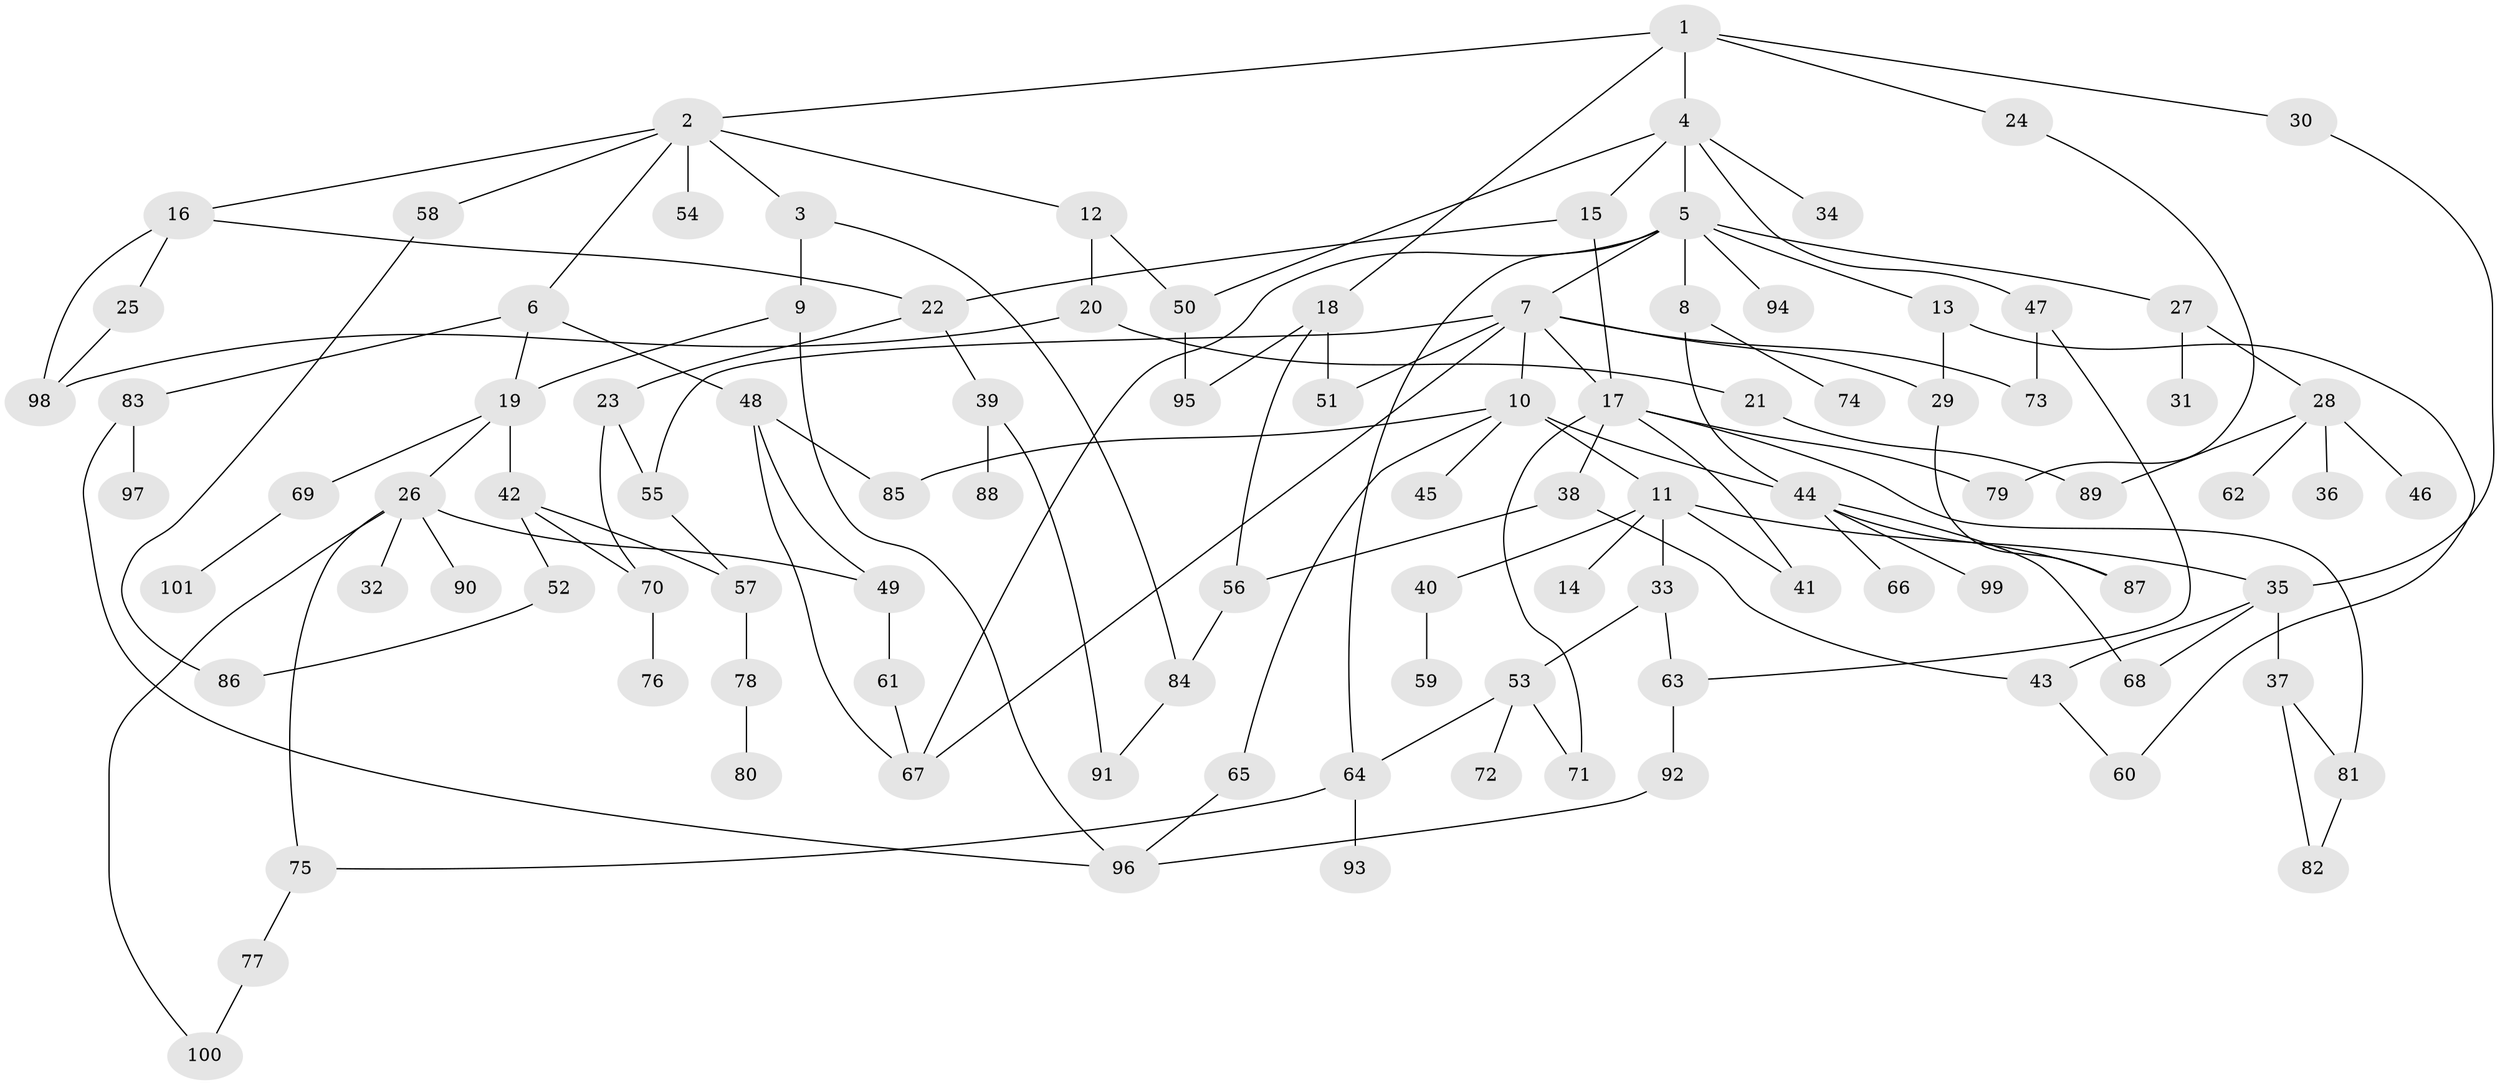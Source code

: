 // coarse degree distribution, {17: 0.02, 7: 0.04, 4: 0.04, 9: 0.04, 5: 0.08, 3: 0.22, 1: 0.3, 6: 0.04, 11: 0.02, 2: 0.2}
// Generated by graph-tools (version 1.1) at 2025/16/03/04/25 18:16:50]
// undirected, 101 vertices, 141 edges
graph export_dot {
graph [start="1"]
  node [color=gray90,style=filled];
  1;
  2;
  3;
  4;
  5;
  6;
  7;
  8;
  9;
  10;
  11;
  12;
  13;
  14;
  15;
  16;
  17;
  18;
  19;
  20;
  21;
  22;
  23;
  24;
  25;
  26;
  27;
  28;
  29;
  30;
  31;
  32;
  33;
  34;
  35;
  36;
  37;
  38;
  39;
  40;
  41;
  42;
  43;
  44;
  45;
  46;
  47;
  48;
  49;
  50;
  51;
  52;
  53;
  54;
  55;
  56;
  57;
  58;
  59;
  60;
  61;
  62;
  63;
  64;
  65;
  66;
  67;
  68;
  69;
  70;
  71;
  72;
  73;
  74;
  75;
  76;
  77;
  78;
  79;
  80;
  81;
  82;
  83;
  84;
  85;
  86;
  87;
  88;
  89;
  90;
  91;
  92;
  93;
  94;
  95;
  96;
  97;
  98;
  99;
  100;
  101;
  1 -- 2;
  1 -- 4;
  1 -- 18;
  1 -- 24;
  1 -- 30;
  2 -- 3;
  2 -- 6;
  2 -- 12;
  2 -- 16;
  2 -- 54;
  2 -- 58;
  3 -- 9;
  3 -- 84;
  4 -- 5;
  4 -- 15;
  4 -- 34;
  4 -- 47;
  4 -- 50;
  5 -- 7;
  5 -- 8;
  5 -- 13;
  5 -- 27;
  5 -- 94;
  5 -- 67;
  5 -- 64;
  6 -- 19;
  6 -- 48;
  6 -- 83;
  7 -- 10;
  7 -- 17;
  7 -- 51;
  7 -- 67;
  7 -- 55;
  7 -- 29;
  7 -- 73;
  8 -- 74;
  8 -- 44;
  9 -- 96;
  9 -- 19;
  10 -- 11;
  10 -- 44;
  10 -- 45;
  10 -- 65;
  10 -- 85;
  11 -- 14;
  11 -- 33;
  11 -- 40;
  11 -- 41;
  11 -- 35;
  12 -- 20;
  12 -- 50;
  13 -- 29;
  13 -- 60;
  15 -- 17;
  15 -- 22;
  16 -- 22;
  16 -- 25;
  16 -- 98;
  17 -- 38;
  17 -- 79;
  17 -- 81;
  17 -- 71;
  17 -- 41;
  18 -- 56;
  18 -- 95;
  18 -- 51;
  19 -- 26;
  19 -- 42;
  19 -- 69;
  20 -- 21;
  20 -- 98;
  21 -- 89;
  22 -- 23;
  22 -- 39;
  23 -- 55;
  23 -- 70;
  24 -- 79;
  25 -- 98;
  26 -- 32;
  26 -- 75;
  26 -- 90;
  26 -- 100;
  26 -- 49;
  27 -- 28;
  27 -- 31;
  28 -- 36;
  28 -- 46;
  28 -- 62;
  28 -- 89;
  29 -- 87;
  30 -- 35;
  33 -- 53;
  33 -- 63;
  35 -- 37;
  35 -- 68;
  35 -- 43;
  37 -- 82;
  37 -- 81;
  38 -- 43;
  38 -- 56;
  39 -- 88;
  39 -- 91;
  40 -- 59;
  42 -- 52;
  42 -- 57;
  42 -- 70;
  43 -- 60;
  44 -- 66;
  44 -- 87;
  44 -- 99;
  44 -- 68;
  47 -- 63;
  47 -- 73;
  48 -- 49;
  48 -- 67;
  48 -- 85;
  49 -- 61;
  50 -- 95;
  52 -- 86;
  53 -- 64;
  53 -- 71;
  53 -- 72;
  55 -- 57;
  56 -- 84;
  57 -- 78;
  58 -- 86;
  61 -- 67;
  63 -- 92;
  64 -- 93;
  64 -- 75;
  65 -- 96;
  69 -- 101;
  70 -- 76;
  75 -- 77;
  77 -- 100;
  78 -- 80;
  81 -- 82;
  83 -- 97;
  83 -- 96;
  84 -- 91;
  92 -- 96;
}

